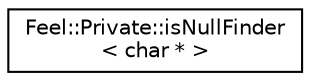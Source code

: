 digraph "Graphical Class Hierarchy"
{
 // LATEX_PDF_SIZE
  edge [fontname="Helvetica",fontsize="10",labelfontname="Helvetica",labelfontsize="10"];
  node [fontname="Helvetica",fontsize="10",shape=record];
  rankdir="LR";
  Node0 [label="Feel::Private::isNullFinder\l\< char * \>",height=0.2,width=0.4,color="black", fillcolor="white", style="filled",URL="$structFeel_1_1Private_1_1isNullFinder_3_01char_01_5_01_4.html",tooltip=" "];
}
